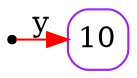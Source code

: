 digraph G {
  rankdir=LR;
  edge[arrowhead=none,arrowtail=none];
  node[fixedsize=true,shape=circle]
  size="9.201041666666667,5.219270833333334";
  labeldistance=0;
  nodesep=.175;
  ranksep=.175;

 nd1[shape=point];
   nd463[label="10",tooltip="nd463-ConstGraph",style=rounded,orientation=90,shape=square,width=.4,height=.4,color="purple"];

  nd1->nd463[label="y",tailport=e,headport=w,color=red,arrowhead=normal];
}